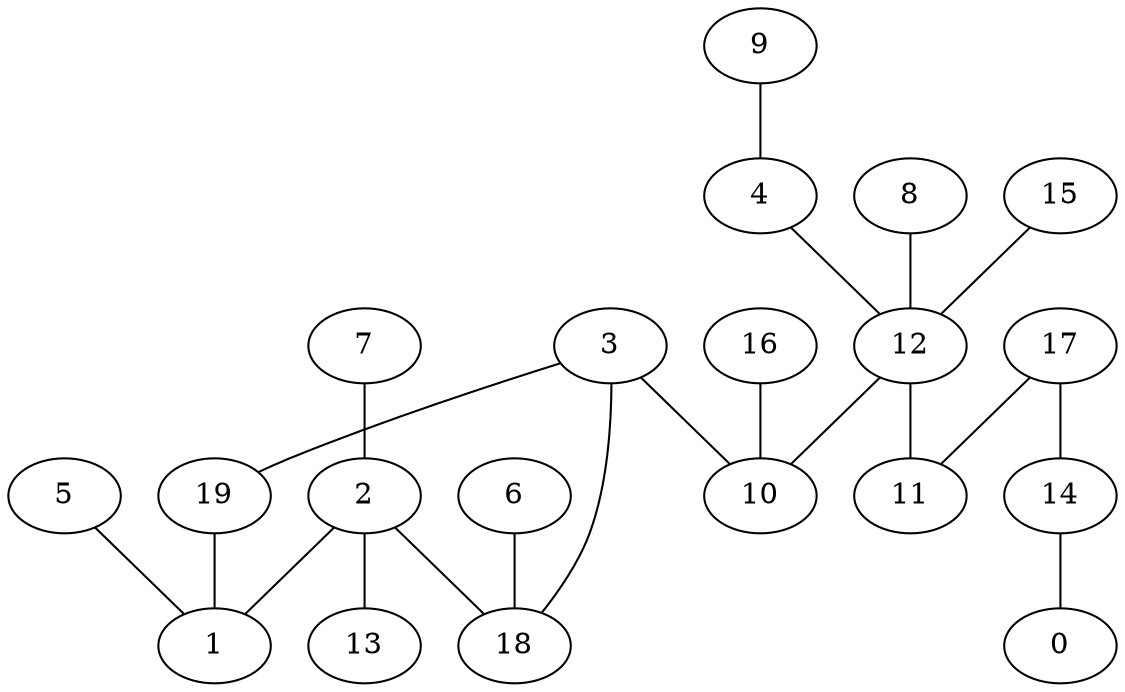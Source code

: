 digraph GG_graph {

subgraph G_graph {
edge [color = black]
"5" -> "1" [dir = none]
"14" -> "0" [dir = none]
"9" -> "4" [dir = none]
"6" -> "18" [dir = none]
"19" -> "1" [dir = none]
"12" -> "11" [dir = none]
"12" -> "10" [dir = none]
"2" -> "13" [dir = none]
"2" -> "18" [dir = none]
"8" -> "12" [dir = none]
"3" -> "19" [dir = none]
"3" -> "18" [dir = none]
"3" -> "10" [dir = none]
"16" -> "10" [dir = none]
"4" -> "12" [dir = none]
"15" -> "12" [dir = none]
"17" -> "14" [dir = none]
"17" -> "11" [dir = none]
"7" -> "2" [dir = none]
"2" -> "1" [dir = none]
}

}
